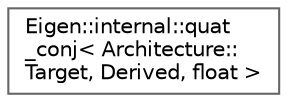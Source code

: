digraph "Graphical Class Hierarchy"
{
 // LATEX_PDF_SIZE
  bgcolor="transparent";
  edge [fontname=Helvetica,fontsize=10,labelfontname=Helvetica,labelfontsize=10];
  node [fontname=Helvetica,fontsize=10,shape=box,height=0.2,width=0.4];
  rankdir="LR";
  Node0 [id="Node000000",label="Eigen::internal::quat\l_conj\< Architecture::\lTarget, Derived, float \>",height=0.2,width=0.4,color="grey40", fillcolor="white", style="filled",URL="$structEigen_1_1internal_1_1quat__conj_3_01Architecture_1_1Target_00_01Derived_00_01float_01_4.html",tooltip=" "];
}
